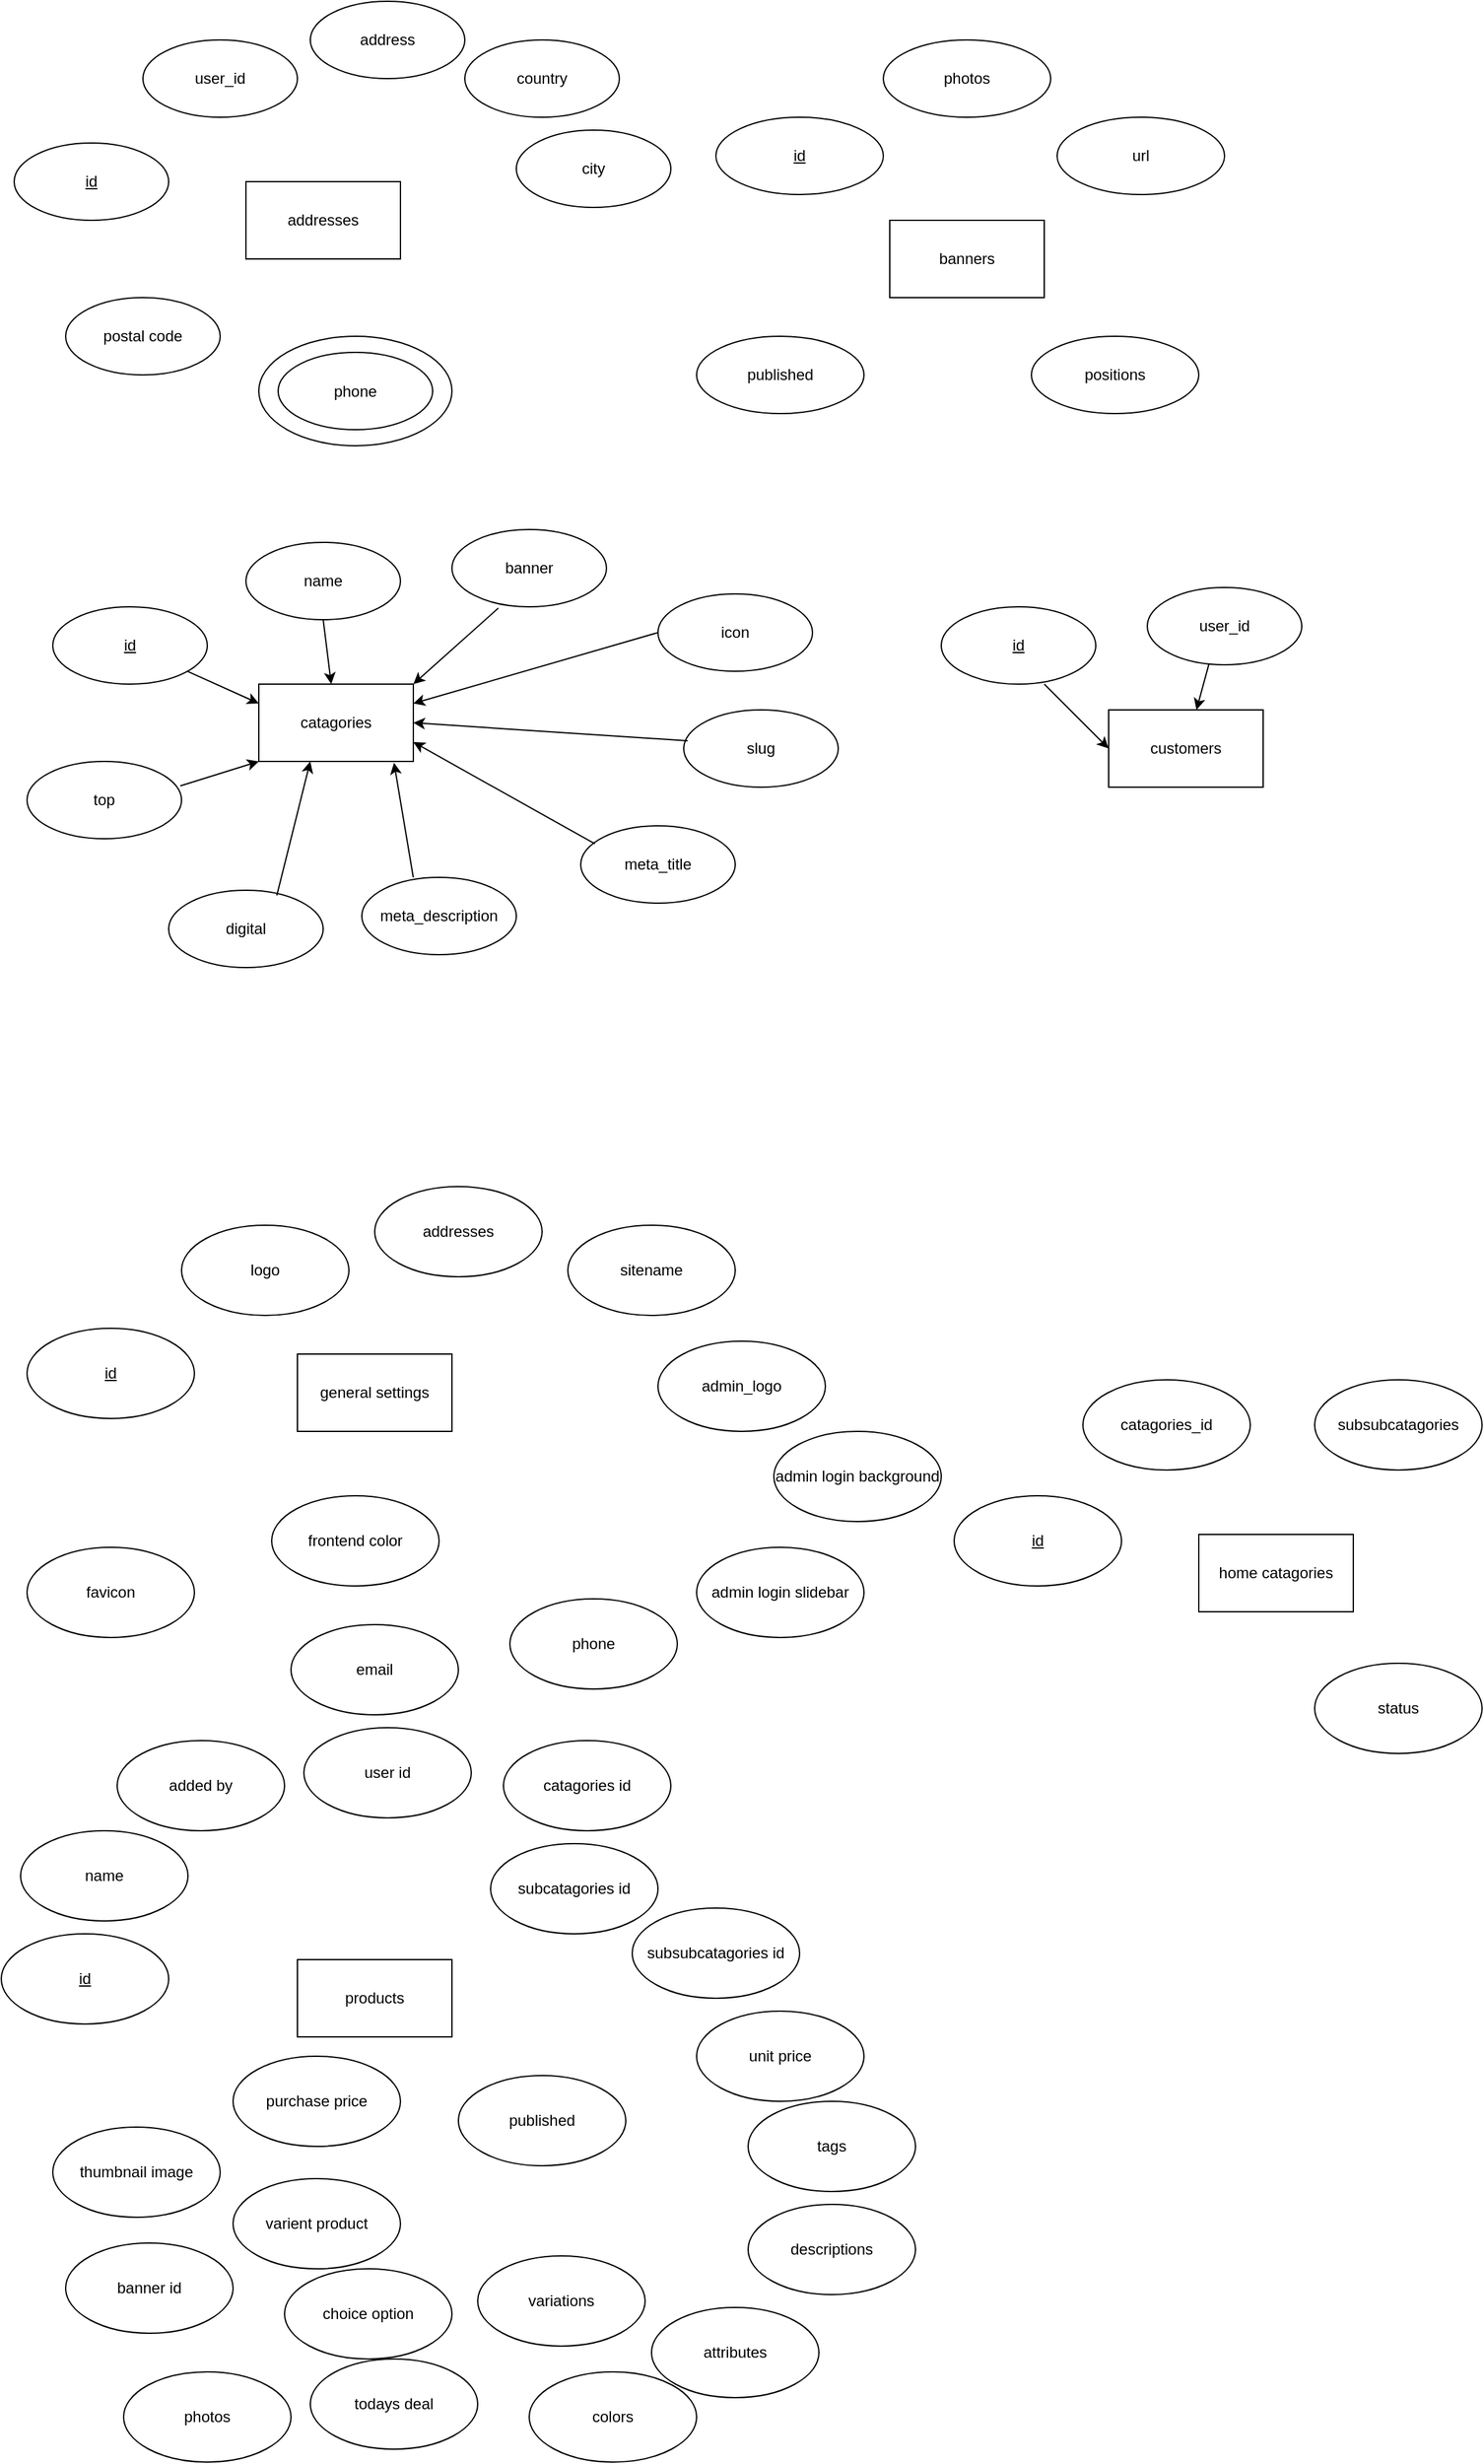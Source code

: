 <mxfile version="13.7.3" type="github">
  <diagram id="f7K92m8lPwK_zH6lzFKC" name="Page-1">
    <mxGraphModel dx="948" dy="2531" grid="1" gridSize="10" guides="1" tooltips="1" connect="1" arrows="1" fold="1" page="1" pageScale="1" pageWidth="1200" pageHeight="1920" math="0" shadow="0">
      <root>
        <mxCell id="0" />
        <mxCell id="1" parent="0" />
        <mxCell id="Ezx1aa0zkLy5vHlaYmTx-1" value="addresses" style="rounded=0;whiteSpace=wrap;html=1;" vertex="1" parent="1">
          <mxGeometry x="210" y="110" width="120" height="60" as="geometry" />
        </mxCell>
        <mxCell id="Ezx1aa0zkLy5vHlaYmTx-2" value="&lt;u&gt;id&lt;/u&gt;" style="ellipse;whiteSpace=wrap;html=1;" vertex="1" parent="1">
          <mxGeometry x="30" y="80" width="120" height="60" as="geometry" />
        </mxCell>
        <mxCell id="Ezx1aa0zkLy5vHlaYmTx-3" value="user_id" style="ellipse;whiteSpace=wrap;html=1;" vertex="1" parent="1">
          <mxGeometry x="130" width="120" height="60" as="geometry" />
        </mxCell>
        <mxCell id="Ezx1aa0zkLy5vHlaYmTx-4" value="address" style="ellipse;whiteSpace=wrap;html=1;" vertex="1" parent="1">
          <mxGeometry x="260" y="-30" width="120" height="60" as="geometry" />
        </mxCell>
        <mxCell id="Ezx1aa0zkLy5vHlaYmTx-5" value="country" style="ellipse;whiteSpace=wrap;html=1;" vertex="1" parent="1">
          <mxGeometry x="380" width="120" height="60" as="geometry" />
        </mxCell>
        <mxCell id="Ezx1aa0zkLy5vHlaYmTx-6" value="city" style="ellipse;whiteSpace=wrap;html=1;" vertex="1" parent="1">
          <mxGeometry x="420" y="70" width="120" height="60" as="geometry" />
        </mxCell>
        <mxCell id="Ezx1aa0zkLy5vHlaYmTx-7" value="postal code" style="ellipse;whiteSpace=wrap;html=1;" vertex="1" parent="1">
          <mxGeometry x="70" y="200" width="120" height="60" as="geometry" />
        </mxCell>
        <mxCell id="Ezx1aa0zkLy5vHlaYmTx-10" value="" style="group" vertex="1" connectable="0" parent="1">
          <mxGeometry x="220" y="230" width="150" height="85" as="geometry" />
        </mxCell>
        <mxCell id="Ezx1aa0zkLy5vHlaYmTx-9" value="" style="ellipse;whiteSpace=wrap;html=1;" vertex="1" parent="Ezx1aa0zkLy5vHlaYmTx-10">
          <mxGeometry width="150" height="85" as="geometry" />
        </mxCell>
        <mxCell id="Ezx1aa0zkLy5vHlaYmTx-8" value="phone" style="ellipse;whiteSpace=wrap;html=1;" vertex="1" parent="Ezx1aa0zkLy5vHlaYmTx-10">
          <mxGeometry x="15" y="12.5" width="120" height="60" as="geometry" />
        </mxCell>
        <mxCell id="Ezx1aa0zkLy5vHlaYmTx-13" value="banners" style="rounded=0;whiteSpace=wrap;html=1;" vertex="1" parent="1">
          <mxGeometry x="710" y="140" width="120" height="60" as="geometry" />
        </mxCell>
        <mxCell id="Ezx1aa0zkLy5vHlaYmTx-14" value="&lt;u&gt;id&lt;/u&gt;" style="ellipse;whiteSpace=wrap;html=1;" vertex="1" parent="1">
          <mxGeometry x="575" y="60" width="130" height="60" as="geometry" />
        </mxCell>
        <mxCell id="Ezx1aa0zkLy5vHlaYmTx-15" value="photos" style="ellipse;whiteSpace=wrap;html=1;" vertex="1" parent="1">
          <mxGeometry x="705" width="130" height="60" as="geometry" />
        </mxCell>
        <mxCell id="Ezx1aa0zkLy5vHlaYmTx-16" value="url" style="ellipse;whiteSpace=wrap;html=1;" vertex="1" parent="1">
          <mxGeometry x="840" y="60" width="130" height="60" as="geometry" />
        </mxCell>
        <mxCell id="Ezx1aa0zkLy5vHlaYmTx-17" value="positions" style="ellipse;whiteSpace=wrap;html=1;" vertex="1" parent="1">
          <mxGeometry x="820" y="230" width="130" height="60" as="geometry" />
        </mxCell>
        <mxCell id="Ezx1aa0zkLy5vHlaYmTx-18" value="published" style="ellipse;whiteSpace=wrap;html=1;" vertex="1" parent="1">
          <mxGeometry x="560" y="230" width="130" height="60" as="geometry" />
        </mxCell>
        <mxCell id="Ezx1aa0zkLy5vHlaYmTx-19" value="catagories" style="rounded=0;whiteSpace=wrap;html=1;" vertex="1" parent="1">
          <mxGeometry x="220" y="500" width="120" height="60" as="geometry" />
        </mxCell>
        <mxCell id="Ezx1aa0zkLy5vHlaYmTx-20" value="&lt;u&gt;id&lt;/u&gt;" style="ellipse;whiteSpace=wrap;html=1;" vertex="1" parent="1">
          <mxGeometry x="60" y="440" width="120" height="60" as="geometry" />
        </mxCell>
        <mxCell id="Ezx1aa0zkLy5vHlaYmTx-21" value="name" style="ellipse;whiteSpace=wrap;html=1;" vertex="1" parent="1">
          <mxGeometry x="210" y="390" width="120" height="60" as="geometry" />
        </mxCell>
        <mxCell id="Ezx1aa0zkLy5vHlaYmTx-22" value="banner" style="ellipse;whiteSpace=wrap;html=1;" vertex="1" parent="1">
          <mxGeometry x="370" y="380" width="120" height="60" as="geometry" />
        </mxCell>
        <mxCell id="Ezx1aa0zkLy5vHlaYmTx-23" value="icon" style="ellipse;whiteSpace=wrap;html=1;" vertex="1" parent="1">
          <mxGeometry x="530" y="430" width="120" height="60" as="geometry" />
        </mxCell>
        <mxCell id="Ezx1aa0zkLy5vHlaYmTx-24" value="slug" style="ellipse;whiteSpace=wrap;html=1;" vertex="1" parent="1">
          <mxGeometry x="550" y="520" width="120" height="60" as="geometry" />
        </mxCell>
        <mxCell id="Ezx1aa0zkLy5vHlaYmTx-25" value="meta_title" style="ellipse;whiteSpace=wrap;html=1;" vertex="1" parent="1">
          <mxGeometry x="470" y="610" width="120" height="60" as="geometry" />
        </mxCell>
        <mxCell id="Ezx1aa0zkLy5vHlaYmTx-26" value="meta_description" style="ellipse;whiteSpace=wrap;html=1;" vertex="1" parent="1">
          <mxGeometry x="300" y="650" width="120" height="60" as="geometry" />
        </mxCell>
        <mxCell id="Ezx1aa0zkLy5vHlaYmTx-27" value="digital" style="ellipse;whiteSpace=wrap;html=1;" vertex="1" parent="1">
          <mxGeometry x="150" y="660" width="120" height="60" as="geometry" />
        </mxCell>
        <mxCell id="Ezx1aa0zkLy5vHlaYmTx-28" value="top" style="ellipse;whiteSpace=wrap;html=1;" vertex="1" parent="1">
          <mxGeometry x="40" y="560" width="120" height="60" as="geometry" />
        </mxCell>
        <mxCell id="Ezx1aa0zkLy5vHlaYmTx-30" value="" style="endArrow=classic;html=1;exitX=0.992;exitY=0.317;exitDx=0;exitDy=0;exitPerimeter=0;entryX=0;entryY=1;entryDx=0;entryDy=0;" edge="1" parent="1" source="Ezx1aa0zkLy5vHlaYmTx-28" target="Ezx1aa0zkLy5vHlaYmTx-19">
          <mxGeometry width="50" height="50" relative="1" as="geometry">
            <mxPoint x="140" y="575" as="sourcePoint" />
            <mxPoint x="190" y="525" as="targetPoint" />
          </mxGeometry>
        </mxCell>
        <mxCell id="Ezx1aa0zkLy5vHlaYmTx-31" value="" style="endArrow=classic;html=1;entryX=0;entryY=0.25;entryDx=0;entryDy=0;" edge="1" parent="1" source="Ezx1aa0zkLy5vHlaYmTx-20" target="Ezx1aa0zkLy5vHlaYmTx-19">
          <mxGeometry width="50" height="50" relative="1" as="geometry">
            <mxPoint x="170.0" y="479.51" as="sourcePoint" />
            <mxPoint x="230.96" y="460.49" as="targetPoint" />
          </mxGeometry>
        </mxCell>
        <mxCell id="Ezx1aa0zkLy5vHlaYmTx-32" value="" style="endArrow=classic;html=1;exitX=0.5;exitY=1;exitDx=0;exitDy=0;" edge="1" parent="1" source="Ezx1aa0zkLy5vHlaYmTx-21" target="Ezx1aa0zkLy5vHlaYmTx-19">
          <mxGeometry width="50" height="50" relative="1" as="geometry">
            <mxPoint x="289.52" y="449.02" as="sourcePoint" />
            <mxPoint x="350.48" y="430" as="targetPoint" />
          </mxGeometry>
        </mxCell>
        <mxCell id="Ezx1aa0zkLy5vHlaYmTx-33" value="" style="endArrow=classic;html=1;exitX=0.3;exitY=1.017;exitDx=0;exitDy=0;exitPerimeter=0;entryX=1;entryY=0;entryDx=0;entryDy=0;" edge="1" parent="1" source="Ezx1aa0zkLy5vHlaYmTx-22" target="Ezx1aa0zkLy5vHlaYmTx-19">
          <mxGeometry width="50" height="50" relative="1" as="geometry">
            <mxPoint x="449.52" y="440" as="sourcePoint" />
            <mxPoint x="510.48" y="420.98" as="targetPoint" />
          </mxGeometry>
        </mxCell>
        <mxCell id="Ezx1aa0zkLy5vHlaYmTx-34" value="" style="endArrow=classic;html=1;exitX=0;exitY=0.5;exitDx=0;exitDy=0;entryX=1;entryY=0.25;entryDx=0;entryDy=0;" edge="1" parent="1" source="Ezx1aa0zkLy5vHlaYmTx-23" target="Ezx1aa0zkLy5vHlaYmTx-19">
          <mxGeometry width="50" height="50" relative="1" as="geometry">
            <mxPoint x="560" y="434.02" as="sourcePoint" />
            <mxPoint x="620.96" y="415" as="targetPoint" />
          </mxGeometry>
        </mxCell>
        <mxCell id="Ezx1aa0zkLy5vHlaYmTx-35" value="" style="endArrow=classic;html=1;exitX=0.025;exitY=0.4;exitDx=0;exitDy=0;exitPerimeter=0;entryX=1;entryY=0.5;entryDx=0;entryDy=0;" edge="1" parent="1" source="Ezx1aa0zkLy5vHlaYmTx-24" target="Ezx1aa0zkLy5vHlaYmTx-19">
          <mxGeometry width="50" height="50" relative="1" as="geometry">
            <mxPoint x="559.52" y="529.02" as="sourcePoint" />
            <mxPoint x="620.48" y="510" as="targetPoint" />
          </mxGeometry>
        </mxCell>
        <mxCell id="Ezx1aa0zkLy5vHlaYmTx-37" value="" style="endArrow=classic;html=1;exitX=0.092;exitY=0.233;exitDx=0;exitDy=0;exitPerimeter=0;entryX=1;entryY=0.75;entryDx=0;entryDy=0;" edge="1" parent="1" source="Ezx1aa0zkLy5vHlaYmTx-25" target="Ezx1aa0zkLy5vHlaYmTx-19">
          <mxGeometry width="50" height="50" relative="1" as="geometry">
            <mxPoint x="490" y="630" as="sourcePoint" />
            <mxPoint x="540" y="580" as="targetPoint" />
          </mxGeometry>
        </mxCell>
        <mxCell id="Ezx1aa0zkLy5vHlaYmTx-38" value="" style="endArrow=classic;html=1;exitX=0.333;exitY=0;exitDx=0;exitDy=0;exitPerimeter=0;entryX=0.875;entryY=1.017;entryDx=0;entryDy=0;entryPerimeter=0;" edge="1" parent="1" source="Ezx1aa0zkLy5vHlaYmTx-26" target="Ezx1aa0zkLy5vHlaYmTx-19">
          <mxGeometry width="50" height="50" relative="1" as="geometry">
            <mxPoint x="360" y="660" as="sourcePoint" />
            <mxPoint x="410" y="610" as="targetPoint" />
          </mxGeometry>
        </mxCell>
        <mxCell id="Ezx1aa0zkLy5vHlaYmTx-40" value="" style="endArrow=classic;html=1;exitX=0.7;exitY=0.067;exitDx=0;exitDy=0;exitPerimeter=0;entryX=0.333;entryY=1;entryDx=0;entryDy=0;entryPerimeter=0;" edge="1" parent="1" source="Ezx1aa0zkLy5vHlaYmTx-27" target="Ezx1aa0zkLy5vHlaYmTx-19">
          <mxGeometry width="50" height="50" relative="1" as="geometry">
            <mxPoint x="220" y="660" as="sourcePoint" />
            <mxPoint x="270" y="610" as="targetPoint" />
          </mxGeometry>
        </mxCell>
        <mxCell id="Ezx1aa0zkLy5vHlaYmTx-41" value="customers" style="rounded=0;whiteSpace=wrap;html=1;" vertex="1" parent="1">
          <mxGeometry x="880" y="520" width="120" height="60" as="geometry" />
        </mxCell>
        <mxCell id="Ezx1aa0zkLy5vHlaYmTx-42" value="&lt;u&gt;id&lt;/u&gt;" style="ellipse;whiteSpace=wrap;html=1;" vertex="1" parent="1">
          <mxGeometry x="750" y="440" width="120" height="60" as="geometry" />
        </mxCell>
        <mxCell id="Ezx1aa0zkLy5vHlaYmTx-43" value="user_id" style="ellipse;whiteSpace=wrap;html=1;" vertex="1" parent="1">
          <mxGeometry x="910" y="425" width="120" height="60" as="geometry" />
        </mxCell>
        <mxCell id="Ezx1aa0zkLy5vHlaYmTx-44" value="" style="endArrow=classic;html=1;entryX=0;entryY=0.5;entryDx=0;entryDy=0;" edge="1" parent="1" target="Ezx1aa0zkLy5vHlaYmTx-41">
          <mxGeometry width="50" height="50" relative="1" as="geometry">
            <mxPoint x="830" y="500" as="sourcePoint" />
            <mxPoint x="880" y="450" as="targetPoint" />
          </mxGeometry>
        </mxCell>
        <mxCell id="Ezx1aa0zkLy5vHlaYmTx-45" value="" style="endArrow=classic;html=1;exitX=0.4;exitY=0.983;exitDx=0;exitDy=0;exitPerimeter=0;" edge="1" parent="1" source="Ezx1aa0zkLy5vHlaYmTx-43" target="Ezx1aa0zkLy5vHlaYmTx-41">
          <mxGeometry width="50" height="50" relative="1" as="geometry">
            <mxPoint x="970" y="480" as="sourcePoint" />
            <mxPoint x="1020" y="430" as="targetPoint" />
          </mxGeometry>
        </mxCell>
        <mxCell id="Ezx1aa0zkLy5vHlaYmTx-46" value="general settings" style="rounded=0;whiteSpace=wrap;html=1;" vertex="1" parent="1">
          <mxGeometry x="250" y="1020" width="120" height="60" as="geometry" />
        </mxCell>
        <mxCell id="Ezx1aa0zkLy5vHlaYmTx-47" value="&lt;u&gt;id&lt;/u&gt;" style="ellipse;whiteSpace=wrap;html=1;" vertex="1" parent="1">
          <mxGeometry x="40" y="1000" width="130" height="70" as="geometry" />
        </mxCell>
        <mxCell id="Ezx1aa0zkLy5vHlaYmTx-48" value="logo" style="ellipse;whiteSpace=wrap;html=1;" vertex="1" parent="1">
          <mxGeometry x="160" y="920" width="130" height="70" as="geometry" />
        </mxCell>
        <mxCell id="Ezx1aa0zkLy5vHlaYmTx-49" value="addresses" style="ellipse;whiteSpace=wrap;html=1;" vertex="1" parent="1">
          <mxGeometry x="310" y="890" width="130" height="70" as="geometry" />
        </mxCell>
        <mxCell id="Ezx1aa0zkLy5vHlaYmTx-50" value="sitename" style="ellipse;whiteSpace=wrap;html=1;" vertex="1" parent="1">
          <mxGeometry x="460" y="920" width="130" height="70" as="geometry" />
        </mxCell>
        <mxCell id="Ezx1aa0zkLy5vHlaYmTx-51" value="admin login slidebar" style="ellipse;whiteSpace=wrap;html=1;" vertex="1" parent="1">
          <mxGeometry x="560" y="1170" width="130" height="70" as="geometry" />
        </mxCell>
        <mxCell id="Ezx1aa0zkLy5vHlaYmTx-52" value="admin_logo" style="ellipse;whiteSpace=wrap;html=1;" vertex="1" parent="1">
          <mxGeometry x="530" y="1010" width="130" height="70" as="geometry" />
        </mxCell>
        <mxCell id="Ezx1aa0zkLy5vHlaYmTx-53" value="admin login background" style="ellipse;whiteSpace=wrap;html=1;" vertex="1" parent="1">
          <mxGeometry x="620" y="1080" width="130" height="70" as="geometry" />
        </mxCell>
        <mxCell id="Ezx1aa0zkLy5vHlaYmTx-54" value="phone" style="ellipse;whiteSpace=wrap;html=1;" vertex="1" parent="1">
          <mxGeometry x="415" y="1210" width="130" height="70" as="geometry" />
        </mxCell>
        <mxCell id="Ezx1aa0zkLy5vHlaYmTx-55" value="email" style="ellipse;whiteSpace=wrap;html=1;" vertex="1" parent="1">
          <mxGeometry x="245" y="1230" width="130" height="70" as="geometry" />
        </mxCell>
        <mxCell id="Ezx1aa0zkLy5vHlaYmTx-56" value="favicon" style="ellipse;whiteSpace=wrap;html=1;" vertex="1" parent="1">
          <mxGeometry x="40" y="1170" width="130" height="70" as="geometry" />
        </mxCell>
        <mxCell id="Ezx1aa0zkLy5vHlaYmTx-57" value="frontend color" style="ellipse;whiteSpace=wrap;html=1;" vertex="1" parent="1">
          <mxGeometry x="230" y="1130" width="130" height="70" as="geometry" />
        </mxCell>
        <mxCell id="Ezx1aa0zkLy5vHlaYmTx-58" value="home catagories" style="rounded=0;whiteSpace=wrap;html=1;" vertex="1" parent="1">
          <mxGeometry x="950" y="1160" width="120" height="60" as="geometry" />
        </mxCell>
        <mxCell id="Ezx1aa0zkLy5vHlaYmTx-59" value="&lt;u&gt;id&lt;/u&gt;" style="ellipse;whiteSpace=wrap;html=1;" vertex="1" parent="1">
          <mxGeometry x="760" y="1130" width="130" height="70" as="geometry" />
        </mxCell>
        <mxCell id="Ezx1aa0zkLy5vHlaYmTx-60" value="catagories_id" style="ellipse;whiteSpace=wrap;html=1;" vertex="1" parent="1">
          <mxGeometry x="860" y="1040" width="130" height="70" as="geometry" />
        </mxCell>
        <mxCell id="Ezx1aa0zkLy5vHlaYmTx-61" value="subsubcatagories" style="ellipse;whiteSpace=wrap;html=1;" vertex="1" parent="1">
          <mxGeometry x="1040" y="1040" width="130" height="70" as="geometry" />
        </mxCell>
        <mxCell id="Ezx1aa0zkLy5vHlaYmTx-62" value="status" style="ellipse;whiteSpace=wrap;html=1;" vertex="1" parent="1">
          <mxGeometry x="1040" y="1260" width="130" height="70" as="geometry" />
        </mxCell>
        <mxCell id="Ezx1aa0zkLy5vHlaYmTx-63" value="products" style="rounded=0;whiteSpace=wrap;html=1;" vertex="1" parent="1">
          <mxGeometry x="250" y="1490" width="120" height="60" as="geometry" />
        </mxCell>
        <mxCell id="Ezx1aa0zkLy5vHlaYmTx-64" value="&lt;u&gt;id&lt;/u&gt;" style="ellipse;whiteSpace=wrap;html=1;" vertex="1" parent="1">
          <mxGeometry x="20" y="1470" width="130" height="70" as="geometry" />
        </mxCell>
        <mxCell id="Ezx1aa0zkLy5vHlaYmTx-65" value="name" style="ellipse;whiteSpace=wrap;html=1;" vertex="1" parent="1">
          <mxGeometry x="35" y="1390" width="130" height="70" as="geometry" />
        </mxCell>
        <mxCell id="Ezx1aa0zkLy5vHlaYmTx-66" value="added by" style="ellipse;whiteSpace=wrap;html=1;" vertex="1" parent="1">
          <mxGeometry x="110" y="1320" width="130" height="70" as="geometry" />
        </mxCell>
        <mxCell id="Ezx1aa0zkLy5vHlaYmTx-67" value="user id" style="ellipse;whiteSpace=wrap;html=1;" vertex="1" parent="1">
          <mxGeometry x="255" y="1310" width="130" height="70" as="geometry" />
        </mxCell>
        <mxCell id="Ezx1aa0zkLy5vHlaYmTx-68" value="catagories id" style="ellipse;whiteSpace=wrap;html=1;" vertex="1" parent="1">
          <mxGeometry x="410" y="1320" width="130" height="70" as="geometry" />
        </mxCell>
        <mxCell id="Ezx1aa0zkLy5vHlaYmTx-69" value="subcatagories id" style="ellipse;whiteSpace=wrap;html=1;" vertex="1" parent="1">
          <mxGeometry x="400" y="1400" width="130" height="70" as="geometry" />
        </mxCell>
        <mxCell id="Ezx1aa0zkLy5vHlaYmTx-70" value="subsubcatagories id" style="ellipse;whiteSpace=wrap;html=1;" vertex="1" parent="1">
          <mxGeometry x="510" y="1450" width="130" height="70" as="geometry" />
        </mxCell>
        <mxCell id="Ezx1aa0zkLy5vHlaYmTx-71" value="unit price" style="ellipse;whiteSpace=wrap;html=1;" vertex="1" parent="1">
          <mxGeometry x="560" y="1530" width="130" height="70" as="geometry" />
        </mxCell>
        <mxCell id="Ezx1aa0zkLy5vHlaYmTx-72" value="attributes" style="ellipse;whiteSpace=wrap;html=1;" vertex="1" parent="1">
          <mxGeometry x="525" y="1760" width="130" height="70" as="geometry" />
        </mxCell>
        <mxCell id="Ezx1aa0zkLy5vHlaYmTx-73" value="colors" style="ellipse;whiteSpace=wrap;html=1;" vertex="1" parent="1">
          <mxGeometry x="430" y="1810" width="130" height="70" as="geometry" />
        </mxCell>
        <mxCell id="Ezx1aa0zkLy5vHlaYmTx-74" value="todays deal" style="ellipse;whiteSpace=wrap;html=1;" vertex="1" parent="1">
          <mxGeometry x="260" y="1800" width="130" height="70" as="geometry" />
        </mxCell>
        <mxCell id="Ezx1aa0zkLy5vHlaYmTx-75" value="photos" style="ellipse;whiteSpace=wrap;html=1;" vertex="1" parent="1">
          <mxGeometry x="115" y="1810" width="130" height="70" as="geometry" />
        </mxCell>
        <mxCell id="Ezx1aa0zkLy5vHlaYmTx-76" value="variations" style="ellipse;whiteSpace=wrap;html=1;" vertex="1" parent="1">
          <mxGeometry x="390" y="1720" width="130" height="70" as="geometry" />
        </mxCell>
        <mxCell id="Ezx1aa0zkLy5vHlaYmTx-77" value="choice option" style="ellipse;whiteSpace=wrap;html=1;" vertex="1" parent="1">
          <mxGeometry x="240" y="1730" width="130" height="70" as="geometry" />
        </mxCell>
        <mxCell id="Ezx1aa0zkLy5vHlaYmTx-78" value="published" style="ellipse;whiteSpace=wrap;html=1;" vertex="1" parent="1">
          <mxGeometry x="375" y="1580" width="130" height="70" as="geometry" />
        </mxCell>
        <mxCell id="Ezx1aa0zkLy5vHlaYmTx-79" value="varient product" style="ellipse;whiteSpace=wrap;html=1;" vertex="1" parent="1">
          <mxGeometry x="200" y="1660" width="130" height="70" as="geometry" />
        </mxCell>
        <mxCell id="Ezx1aa0zkLy5vHlaYmTx-80" value="banner id" style="ellipse;whiteSpace=wrap;html=1;" vertex="1" parent="1">
          <mxGeometry x="70" y="1710" width="130" height="70" as="geometry" />
        </mxCell>
        <mxCell id="Ezx1aa0zkLy5vHlaYmTx-81" value="thumbnail image" style="ellipse;whiteSpace=wrap;html=1;" vertex="1" parent="1">
          <mxGeometry x="60" y="1620" width="130" height="70" as="geometry" />
        </mxCell>
        <mxCell id="Ezx1aa0zkLy5vHlaYmTx-82" value="purchase price " style="ellipse;whiteSpace=wrap;html=1;" vertex="1" parent="1">
          <mxGeometry x="200" y="1565" width="130" height="70" as="geometry" />
        </mxCell>
        <mxCell id="Ezx1aa0zkLy5vHlaYmTx-83" value="descriptions" style="ellipse;whiteSpace=wrap;html=1;" vertex="1" parent="1">
          <mxGeometry x="600" y="1680" width="130" height="70" as="geometry" />
        </mxCell>
        <mxCell id="Ezx1aa0zkLy5vHlaYmTx-84" value="tags" style="ellipse;whiteSpace=wrap;html=1;" vertex="1" parent="1">
          <mxGeometry x="600" y="1600" width="130" height="70" as="geometry" />
        </mxCell>
      </root>
    </mxGraphModel>
  </diagram>
</mxfile>
